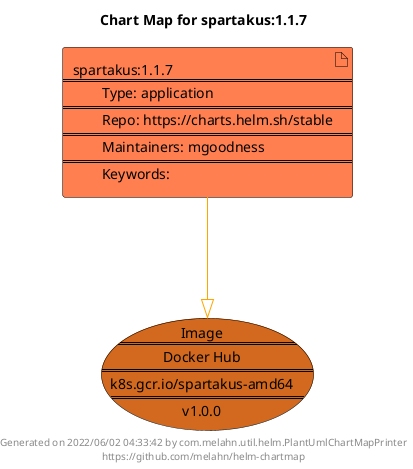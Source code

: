 @startuml
skinparam linetype ortho
skinparam backgroundColor white
skinparam usecaseBorderColor black
skinparam usecaseArrowColor LightSlateGray
skinparam artifactBorderColor black
skinparam artifactArrowColor LightSlateGray

title Chart Map for spartakus:1.1.7

'There is one referenced Helm Chart
artifact "spartakus:1.1.7\n====\n\tType: application\n====\n\tRepo: https://charts.helm.sh/stable\n====\n\tMaintainers: mgoodness\n====\n\tKeywords: " as spartakus_1_1_7 #Coral

'There is one referenced Docker Image
usecase "Image\n====\nDocker Hub\n====\nk8s.gcr.io/spartakus-amd64\n====\nv1.0.0" as k8s_gcr_io_spartakus_amd64_v1_0_0 #Chocolate

'Chart Dependencies
spartakus_1_1_7--[#orange]-|>k8s_gcr_io_spartakus_amd64_v1_0_0

center footer Generated on 2022/06/02 04:33:42 by com.melahn.util.helm.PlantUmlChartMapPrinter\nhttps://github.com/melahn/helm-chartmap
@enduml
